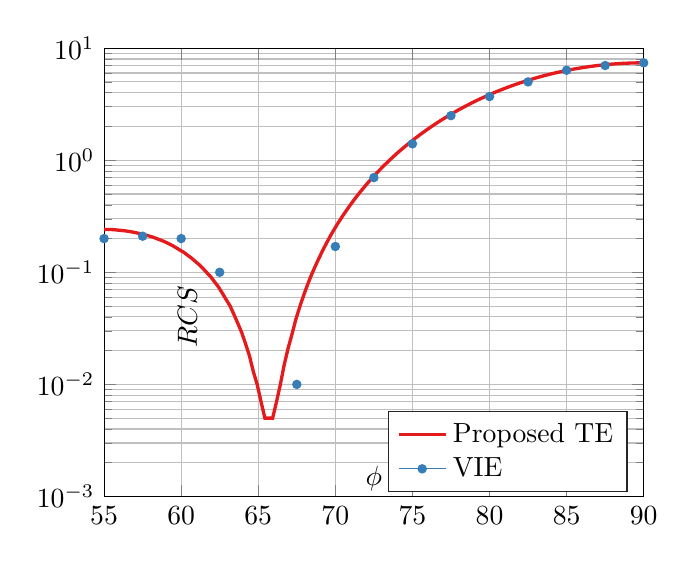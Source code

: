 % This file was created by matlab2tikz.
%
%The latest updates can be retrieved from
%  http://www.mathworks.com/matlabcentral/fileexchange/22022-matlab2tikz-matlab2tikz
%where you can also make suggestions and rate matlab2tikz.
%
\definecolor{mycolor1}{rgb}{0.894,0.102,0.11}%
\definecolor{mycolor2}{rgb}{0.216,0.494,0.722}%
%
\begin{tikzpicture}

\begin{axis}[%
xmin=55,
xmax=90,
xlabel={$\phi $},
ymode=log,
ymin=0.001,
ymax=10,
yminorticks=true,
x label style={at={(axis description cs:0.5,0.09)}},
y label style={at={(axis description cs:0.19,.4)}},
ylabel={$RCS$},
axis background/.style={fill=white},
xmajorgrids,
ymajorgrids,
yminorgrids,
legend style={at={(0.97,0.01)}, anchor=south east, legend cell align=left, align=left, draw=white!15!black}
]
\addplot [color=mycolor1, line width=1.2pt]
  table[row sep=crcr]{%
0	0\\
0.251	2.296e-06\\
0.501	9.185e-06\\
0.752	2.066e-05\\
1.003	3.673e-05\\
1.253	5.737e-05\\
1.504	8.259e-05\\
1.755	0.0\\
2.006	0.0\\
2.256	0.0\\
2.507	0.0\\
2.758	0.0\\
3.008	0.0\\
3.259	0.0\\
3.51	0.0\\
3.76	0.001\\
4.011	0.001\\
4.262	0.001\\
4.513	0.001\\
4.763	0.001\\
5.014	0.001\\
5.265	0.001\\
5.515	0.001\\
5.766	0.001\\
6.017	0.001\\
6.267	0.001\\
6.518	0.002\\
6.769	0.002\\
7.019	0.002\\
7.27	0.002\\
7.521	0.002\\
7.772	0.002\\
8.022	0.002\\
8.273	0.002\\
8.524	0.003\\
8.774	0.003\\
9.025	0.003\\
9.276	0.003\\
9.526	0.003\\
9.777	0.003\\
10.028	0.003\\
10.279	0.004\\
10.529	0.004\\
10.78	0.004\\
11.031	0.004\\
11.281	0.004\\
11.532	0.004\\
11.783	0.005\\
12.033	0.005\\
12.284	0.005\\
12.535	0.005\\
12.786	0.005\\
13.036	0.006\\
13.287	0.006\\
13.538	0.006\\
13.788	0.006\\
14.039	0.006\\
14.29	0.006\\
14.54	0.007\\
14.791	0.007\\
15.042	0.007\\
15.292	0.007\\
15.543	0.007\\
15.794	0.008\\
16.045	0.008\\
16.295	0.008\\
16.546	0.008\\
16.797	0.008\\
17.047	0.008\\
17.298	0.009\\
17.549	0.009\\
17.799	0.009\\
18.05	0.009\\
18.301	0.009\\
18.552	0.009\\
18.802	0.009\\
19.053	0.009\\
19.304	0.01\\
19.554	0.01\\
19.805	0.01\\
20.056	0.01\\
20.306	0.01\\
20.557	0.01\\
20.808	0.01\\
21.058	0.01\\
21.309	0.01\\
21.56	0.01\\
21.811	0.01\\
22.061	0.01\\
22.312	0.01\\
22.563	0.01\\
22.813	0.01\\
23.064	0.01\\
23.315	0.01\\
23.565	0.01\\
23.816	0.01\\
24.067	0.01\\
24.318	0.01\\
24.568	0.01\\
24.819	0.009\\
25.07	0.009\\
25.32	0.009\\
25.571	0.009\\
25.822	0.009\\
26.072	0.009\\
26.323	0.008\\
26.574	0.008\\
26.825	0.008\\
27.075	0.008\\
27.326	0.008\\
27.577	0.007\\
27.827	0.007\\
28.078	0.007\\
28.329	0.007\\
28.579	0.006\\
28.83	0.006\\
29.081	0.006\\
29.331	0.005\\
29.582	0.005\\
29.833	0.005\\
30.084	0.005\\
30.334	0.004\\
30.585	0.004\\
30.836	0.004\\
31.086	0.004\\
31.337	0.003\\
31.588	0.003\\
31.838	0.003\\
32.089	0.003\\
32.34	0.002\\
32.591	0.002\\
32.841	0.002\\
33.092	0.002\\
33.343	0.002\\
33.593	0.002\\
33.844	0.002\\
34.095	0.002\\
34.345	0.002\\
34.596	0.002\\
34.847	0.002\\
35.097	0.003\\
35.348	0.003\\
35.599	0.003\\
35.85	0.004\\
36.1	0.004\\
36.351	0.004\\
36.602	0.005\\
36.852	0.006\\
37.103	0.006\\
37.354	0.007\\
37.604	0.008\\
37.855	0.009\\
38.106	0.01\\
38.357	0.011\\
38.607	0.013\\
38.858	0.014\\
39.109	0.016\\
39.359	0.017\\
39.61	0.019\\
39.861	0.021\\
40.111	0.023\\
40.362	0.025\\
40.613	0.027\\
40.864	0.029\\
41.114	0.032\\
41.365	0.034\\
41.616	0.037\\
41.866	0.04\\
42.117	0.043\\
42.368	0.046\\
42.618	0.049\\
42.869	0.052\\
43.12	0.056\\
43.37	0.06\\
43.621	0.063\\
43.872	0.067\\
44.123	0.071\\
44.373	0.075\\
44.624	0.079\\
44.875	0.084\\
45.125	0.088\\
45.376	0.093\\
45.627	0.097\\
45.877	0.102\\
46.128	0.107\\
46.379	0.112\\
46.63	0.117\\
46.88	0.122\\
47.131	0.127\\
47.382	0.132\\
47.632	0.137\\
47.883	0.142\\
48.134	0.148\\
48.384	0.153\\
48.635	0.158\\
48.886	0.163\\
49.136	0.168\\
49.387	0.173\\
49.638	0.178\\
49.889	0.183\\
50.139	0.188\\
50.39	0.193\\
50.641	0.198\\
50.891	0.202\\
51.142	0.206\\
51.393	0.21\\
51.643	0.214\\
51.894	0.218\\
52.145	0.222\\
52.396	0.225\\
52.646	0.228\\
52.897	0.231\\
53.148	0.233\\
53.398	0.236\\
53.649	0.237\\
53.9	0.239\\
54.15	0.24\\
54.401	0.241\\
54.652	0.242\\
54.903	0.242\\
55.153	0.241\\
55.404	0.241\\
55.655	0.24\\
55.905	0.238\\
56.156	0.236\\
56.407	0.234\\
56.657	0.231\\
56.908	0.228\\
57.159	0.224\\
57.409	0.22\\
57.66	0.216\\
57.911	0.211\\
58.162	0.206\\
58.412	0.2\\
58.663	0.194\\
58.914	0.188\\
59.164	0.181\\
59.415	0.174\\
59.666	0.166\\
59.916	0.158\\
60.167	0.151\\
60.418	0.142\\
60.669	0.134\\
60.919	0.125\\
61.17	0.117\\
61.421	0.108\\
61.671	0.099\\
61.922	0.091\\
62.173	0.082\\
62.423	0.074\\
62.674	0.065\\
62.925	0.057\\
63.175	0.05\\
63.426	0.042\\
63.677	0.035\\
63.928	0.029\\
64.178	0.023\\
64.429	0.018\\
64.68	0.013\\
64.93	0.01\\
65.181	0.007\\
65.432	0.005\\
65.682	0.005\\
65.933	0.005\\
66.184	0.007\\
66.435	0.01\\
66.685	0.015\\
66.936	0.021\\
67.187	0.028\\
67.437	0.038\\
67.688	0.049\\
67.939	0.062\\
68.189	0.077\\
68.44	0.094\\
68.691	0.113\\
68.942	0.134\\
69.192	0.158\\
69.443	0.184\\
69.694	0.213\\
69.944	0.244\\
70.195	0.278\\
70.446	0.314\\
70.696	0.353\\
70.947	0.395\\
71.198	0.44\\
71.448	0.488\\
71.699	0.539\\
71.95	0.593\\
72.201	0.65\\
72.451	0.71\\
72.702	0.774\\
72.953	0.84\\
73.203	0.91\\
73.454	0.982\\
73.705	1.058\\
73.955	1.138\\
74.206	1.22\\
74.457	1.305\\
74.708	1.394\\
74.958	1.485\\
75.209	1.58\\
75.46	1.678\\
75.71	1.778\\
75.961	1.882\\
76.212	1.988\\
76.462	2.097\\
76.713	2.208\\
76.964	2.322\\
77.214	2.438\\
77.465	2.557\\
77.716	2.677\\
77.967	2.8\\
78.217	2.924\\
78.468	3.051\\
78.719	3.178\\
78.969	3.308\\
79.22	3.438\\
79.471	3.569\\
79.721	3.701\\
79.972	3.834\\
80.223	3.968\\
80.474	4.102\\
80.724	4.235\\
80.975	4.369\\
81.226	4.502\\
81.476	4.635\\
81.727	4.767\\
81.978	4.898\\
82.228	5.028\\
82.479	5.157\\
82.73	5.284\\
82.981	5.409\\
83.231	5.532\\
83.482	5.653\\
83.733	5.771\\
83.983	5.887\\
84.234	6.0\\
84.485	6.109\\
84.735	6.216\\
84.986	6.319\\
85.237	6.418\\
85.487	6.513\\
85.738	6.604\\
85.989	6.691\\
86.24	6.774\\
86.49	6.852\\
86.741	6.925\\
86.992	6.994\\
87.242	7.057\\
87.493	7.116\\
87.744	7.169\\
87.994	7.217\\
88.245	7.26\\
88.496	7.297\\
88.747	7.328\\
88.997	7.354\\
89.248	7.374\\
89.499	7.388\\
89.749	7.397\\
90	7.4\\
};
\addlegendentry{Proposed TE}

\addplot [color=mycolor2, draw=none, mark size=1.5pt, mark=*, mark options={solid, fill=gray, mycolor2}]
  table[row sep=crcr]{%
90	7.4\\
87.5	7\\
85	6.35\\
82.5	5\\
80	3.7\\
77.5	2.5\\
75	1.4\\
72.5	0.7\\
70	0.17\\
67.5	0.01\\
65	0\\
62.5	0.1\\
60	0.2\\
57.5	0.21\\
55	0.2\\
};
\addlegendentry{VIE}

\end{axis}
\end{tikzpicture}%